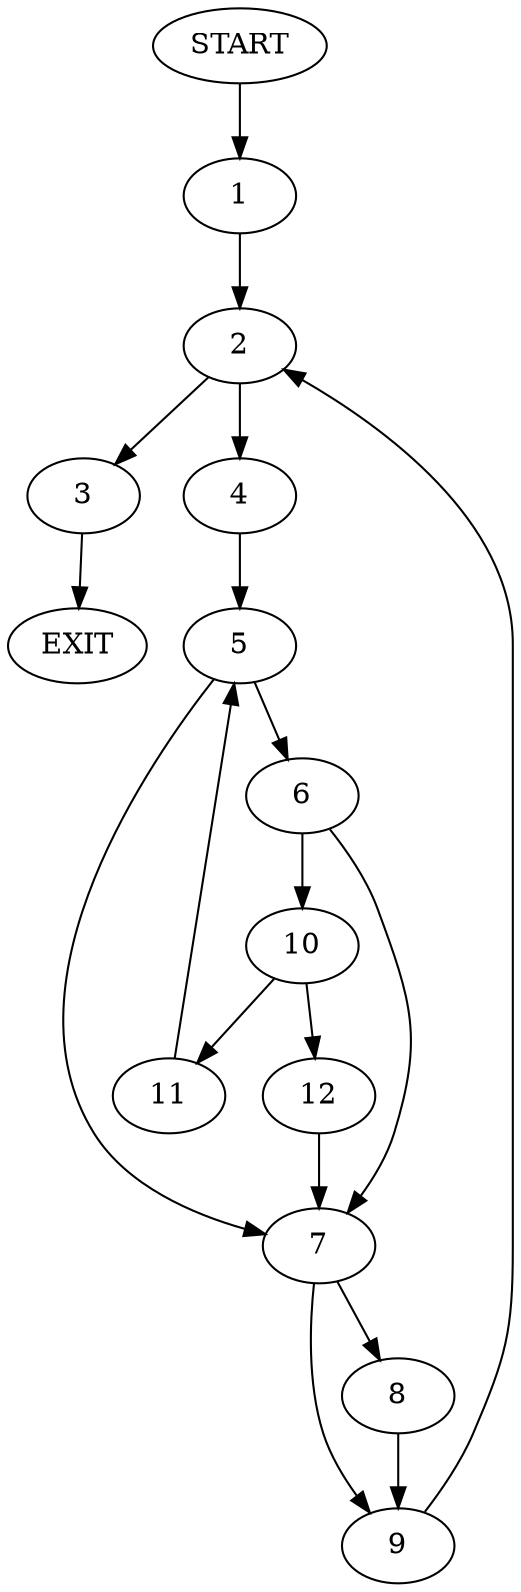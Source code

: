 digraph {
0 [label="START"]
13 [label="EXIT"]
0 -> 1
1 -> 2
2 -> 3
2 -> 4
4 -> 5
3 -> 13
5 -> 6
5 -> 7
7 -> 8
7 -> 9
6 -> 7
6 -> 10
10 -> 11
10 -> 12
11 -> 5
12 -> 7
8 -> 9
9 -> 2
}
